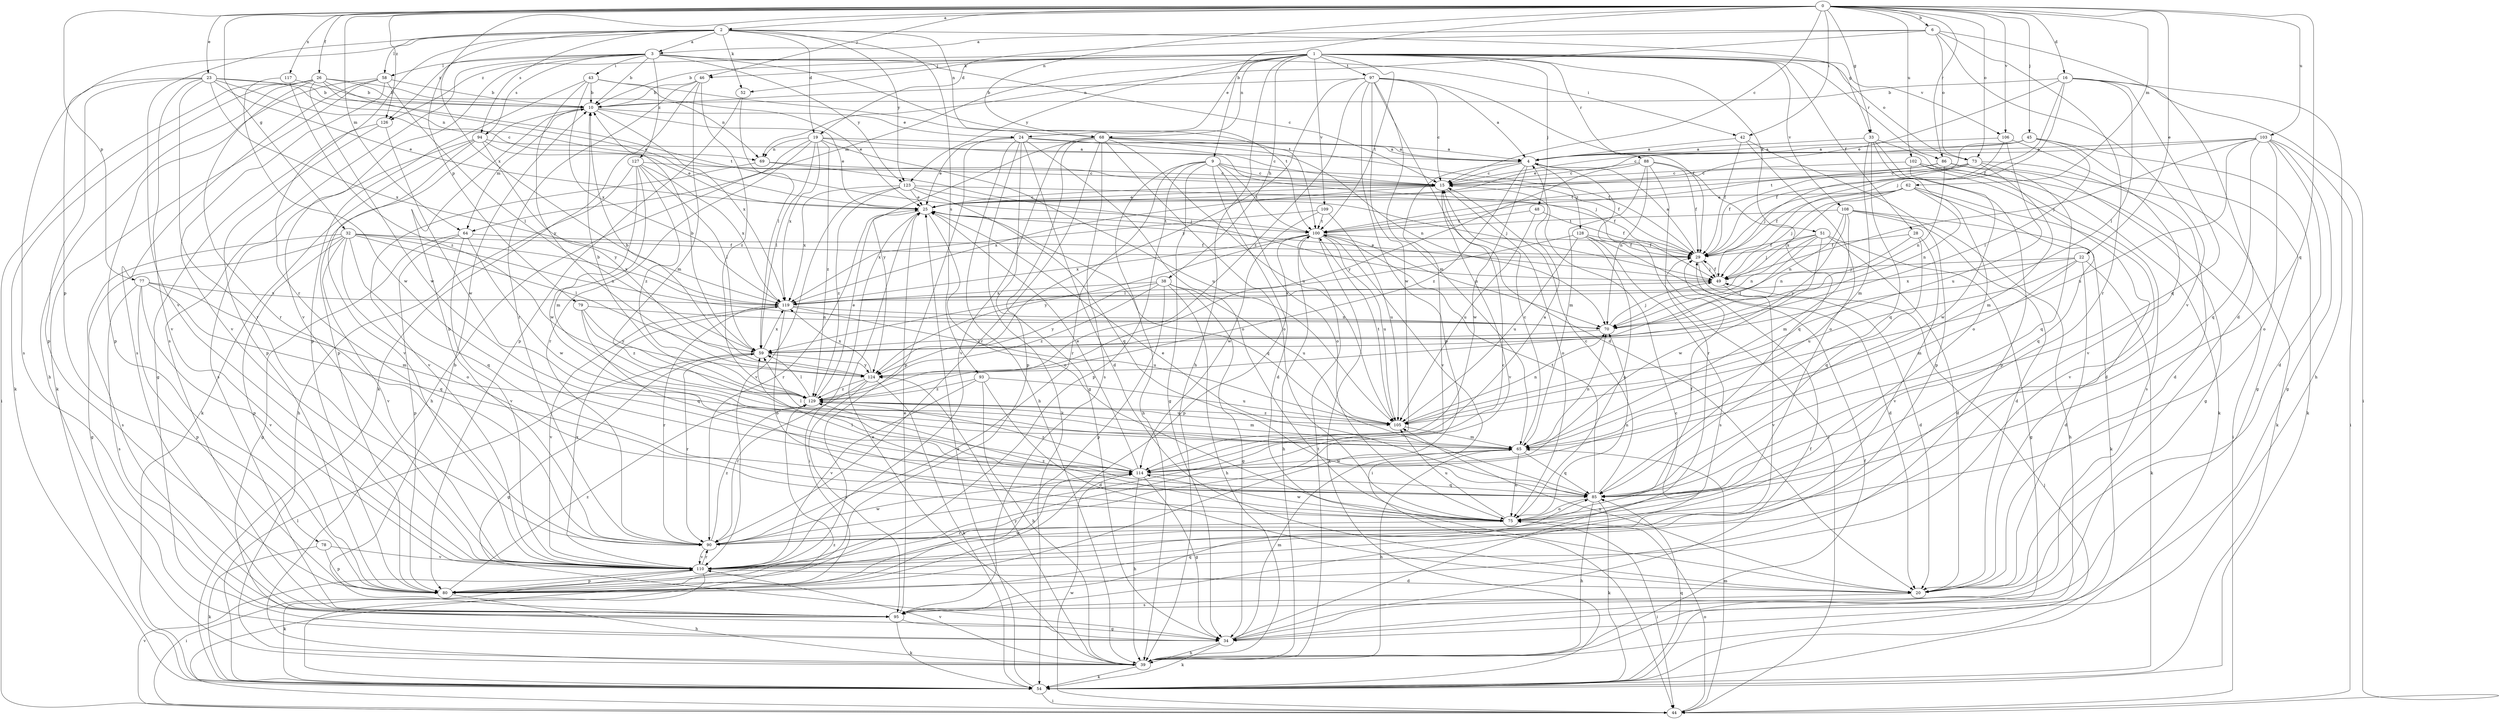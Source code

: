 strict digraph  {
0;
1;
2;
3;
4;
6;
9;
10;
15;
16;
19;
20;
22;
23;
24;
25;
26;
28;
29;
32;
33;
34;
38;
39;
42;
43;
44;
45;
46;
48;
49;
51;
52;
54;
58;
59;
62;
64;
65;
68;
69;
70;
73;
75;
77;
78;
79;
80;
85;
86;
88;
90;
93;
94;
95;
97;
100;
102;
103;
105;
106;
108;
109;
110;
114;
117;
119;
123;
124;
126;
127;
128;
129;
0 -> 2  [label=a];
0 -> 6  [label=b];
0 -> 9  [label=b];
0 -> 15  [label=c];
0 -> 16  [label=d];
0 -> 22  [label=e];
0 -> 23  [label=e];
0 -> 26  [label=f];
0 -> 32  [label=g];
0 -> 33  [label=g];
0 -> 42  [label=i];
0 -> 45  [label=j];
0 -> 46  [label=j];
0 -> 62  [label=m];
0 -> 64  [label=m];
0 -> 68  [label=n];
0 -> 73  [label=o];
0 -> 77  [label=p];
0 -> 85  [label=q];
0 -> 86  [label=r];
0 -> 102  [label=u];
0 -> 103  [label=u];
0 -> 106  [label=v];
0 -> 117  [label=x];
0 -> 119  [label=x];
0 -> 126  [label=z];
1 -> 10  [label=b];
1 -> 24  [label=e];
1 -> 28  [label=f];
1 -> 38  [label=h];
1 -> 39  [label=h];
1 -> 46  [label=j];
1 -> 48  [label=j];
1 -> 51  [label=k];
1 -> 52  [label=k];
1 -> 64  [label=m];
1 -> 68  [label=n];
1 -> 73  [label=o];
1 -> 86  [label=r];
1 -> 88  [label=r];
1 -> 97  [label=t];
1 -> 100  [label=t];
1 -> 106  [label=v];
1 -> 108  [label=v];
1 -> 109  [label=v];
1 -> 123  [label=y];
1 -> 126  [label=z];
2 -> 3  [label=a];
2 -> 19  [label=d];
2 -> 33  [label=g];
2 -> 52  [label=k];
2 -> 58  [label=l];
2 -> 68  [label=n];
2 -> 78  [label=p];
2 -> 79  [label=p];
2 -> 90  [label=r];
2 -> 93  [label=s];
2 -> 94  [label=s];
2 -> 110  [label=v];
2 -> 123  [label=y];
3 -> 10  [label=b];
3 -> 15  [label=c];
3 -> 42  [label=i];
3 -> 43  [label=i];
3 -> 58  [label=l];
3 -> 94  [label=s];
3 -> 95  [label=s];
3 -> 100  [label=t];
3 -> 110  [label=v];
3 -> 123  [label=y];
3 -> 126  [label=z];
3 -> 127  [label=z];
4 -> 15  [label=c];
4 -> 44  [label=i];
4 -> 110  [label=v];
4 -> 114  [label=w];
4 -> 128  [label=z];
4 -> 129  [label=z];
6 -> 3  [label=a];
6 -> 19  [label=d];
6 -> 20  [label=d];
6 -> 69  [label=n];
6 -> 73  [label=o];
6 -> 90  [label=r];
6 -> 110  [label=v];
9 -> 15  [label=c];
9 -> 20  [label=d];
9 -> 29  [label=f];
9 -> 34  [label=g];
9 -> 39  [label=h];
9 -> 75  [label=o];
9 -> 80  [label=p];
9 -> 90  [label=r];
9 -> 100  [label=t];
10 -> 24  [label=e];
10 -> 25  [label=e];
10 -> 64  [label=m];
10 -> 80  [label=p];
10 -> 119  [label=x];
15 -> 25  [label=e];
15 -> 75  [label=o];
15 -> 110  [label=v];
15 -> 119  [label=x];
16 -> 10  [label=b];
16 -> 25  [label=e];
16 -> 29  [label=f];
16 -> 39  [label=h];
16 -> 44  [label=i];
16 -> 49  [label=j];
16 -> 59  [label=l];
16 -> 85  [label=q];
19 -> 4  [label=a];
19 -> 39  [label=h];
19 -> 49  [label=j];
19 -> 59  [label=l];
19 -> 69  [label=n];
19 -> 90  [label=r];
19 -> 105  [label=u];
19 -> 119  [label=x];
19 -> 129  [label=z];
20 -> 95  [label=s];
20 -> 105  [label=u];
22 -> 20  [label=d];
22 -> 49  [label=j];
22 -> 54  [label=k];
22 -> 65  [label=m];
22 -> 105  [label=u];
22 -> 119  [label=x];
23 -> 10  [label=b];
23 -> 15  [label=c];
23 -> 25  [label=e];
23 -> 69  [label=n];
23 -> 80  [label=p];
23 -> 90  [label=r];
23 -> 95  [label=s];
23 -> 110  [label=v];
23 -> 119  [label=x];
24 -> 4  [label=a];
24 -> 15  [label=c];
24 -> 20  [label=d];
24 -> 25  [label=e];
24 -> 34  [label=g];
24 -> 39  [label=h];
24 -> 54  [label=k];
24 -> 75  [label=o];
24 -> 80  [label=p];
25 -> 15  [label=c];
25 -> 44  [label=i];
25 -> 75  [label=o];
25 -> 85  [label=q];
25 -> 90  [label=r];
25 -> 100  [label=t];
26 -> 10  [label=b];
26 -> 25  [label=e];
26 -> 39  [label=h];
26 -> 44  [label=i];
26 -> 54  [label=k];
26 -> 69  [label=n];
26 -> 90  [label=r];
26 -> 100  [label=t];
26 -> 114  [label=w];
28 -> 29  [label=f];
28 -> 70  [label=n];
28 -> 85  [label=q];
28 -> 110  [label=v];
29 -> 4  [label=a];
29 -> 20  [label=d];
29 -> 49  [label=j];
32 -> 29  [label=f];
32 -> 34  [label=g];
32 -> 59  [label=l];
32 -> 70  [label=n];
32 -> 75  [label=o];
32 -> 80  [label=p];
32 -> 85  [label=q];
32 -> 95  [label=s];
32 -> 110  [label=v];
32 -> 119  [label=x];
33 -> 4  [label=a];
33 -> 54  [label=k];
33 -> 65  [label=m];
33 -> 75  [label=o];
33 -> 80  [label=p];
33 -> 85  [label=q];
34 -> 15  [label=c];
34 -> 29  [label=f];
34 -> 39  [label=h];
34 -> 54  [label=k];
34 -> 65  [label=m];
38 -> 34  [label=g];
38 -> 39  [label=h];
38 -> 80  [label=p];
38 -> 105  [label=u];
38 -> 119  [label=x];
38 -> 124  [label=y];
38 -> 129  [label=z];
39 -> 25  [label=e];
39 -> 29  [label=f];
39 -> 54  [label=k];
39 -> 100  [label=t];
39 -> 110  [label=v];
39 -> 124  [label=y];
42 -> 4  [label=a];
42 -> 29  [label=f];
42 -> 75  [label=o];
42 -> 80  [label=p];
43 -> 10  [label=b];
43 -> 25  [label=e];
43 -> 80  [label=p];
43 -> 100  [label=t];
43 -> 119  [label=x];
43 -> 124  [label=y];
44 -> 65  [label=m];
44 -> 75  [label=o];
44 -> 110  [label=v];
44 -> 114  [label=w];
45 -> 4  [label=a];
45 -> 25  [label=e];
45 -> 34  [label=g];
45 -> 54  [label=k];
45 -> 59  [label=l];
45 -> 100  [label=t];
46 -> 10  [label=b];
46 -> 54  [label=k];
46 -> 65  [label=m];
46 -> 90  [label=r];
46 -> 129  [label=z];
48 -> 29  [label=f];
48 -> 100  [label=t];
48 -> 105  [label=u];
49 -> 25  [label=e];
49 -> 29  [label=f];
49 -> 110  [label=v];
49 -> 119  [label=x];
51 -> 20  [label=d];
51 -> 29  [label=f];
51 -> 34  [label=g];
51 -> 49  [label=j];
51 -> 59  [label=l];
51 -> 70  [label=n];
51 -> 114  [label=w];
52 -> 59  [label=l];
52 -> 80  [label=p];
54 -> 25  [label=e];
54 -> 44  [label=i];
54 -> 49  [label=j];
54 -> 59  [label=l];
54 -> 85  [label=q];
54 -> 129  [label=z];
58 -> 10  [label=b];
58 -> 54  [label=k];
58 -> 59  [label=l];
58 -> 80  [label=p];
58 -> 95  [label=s];
58 -> 110  [label=v];
59 -> 10  [label=b];
59 -> 34  [label=g];
59 -> 90  [label=r];
59 -> 119  [label=x];
59 -> 124  [label=y];
62 -> 25  [label=e];
62 -> 29  [label=f];
62 -> 49  [label=j];
62 -> 70  [label=n];
62 -> 85  [label=q];
62 -> 110  [label=v];
62 -> 119  [label=x];
64 -> 29  [label=f];
64 -> 34  [label=g];
64 -> 80  [label=p];
64 -> 110  [label=v];
64 -> 114  [label=w];
65 -> 15  [label=c];
65 -> 39  [label=h];
65 -> 59  [label=l];
65 -> 70  [label=n];
65 -> 75  [label=o];
65 -> 85  [label=q];
65 -> 114  [label=w];
68 -> 4  [label=a];
68 -> 29  [label=f];
68 -> 70  [label=n];
68 -> 75  [label=o];
68 -> 80  [label=p];
68 -> 90  [label=r];
68 -> 95  [label=s];
68 -> 105  [label=u];
68 -> 110  [label=v];
68 -> 124  [label=y];
69 -> 15  [label=c];
69 -> 49  [label=j];
69 -> 110  [label=v];
70 -> 49  [label=j];
70 -> 59  [label=l];
73 -> 15  [label=c];
73 -> 20  [label=d];
73 -> 29  [label=f];
73 -> 49  [label=j];
73 -> 65  [label=m];
73 -> 85  [label=q];
75 -> 29  [label=f];
75 -> 44  [label=i];
75 -> 70  [label=n];
75 -> 90  [label=r];
75 -> 105  [label=u];
75 -> 114  [label=w];
75 -> 129  [label=z];
77 -> 65  [label=m];
77 -> 80  [label=p];
77 -> 85  [label=q];
77 -> 95  [label=s];
77 -> 110  [label=v];
77 -> 119  [label=x];
78 -> 54  [label=k];
78 -> 80  [label=p];
78 -> 110  [label=v];
79 -> 70  [label=n];
79 -> 85  [label=q];
79 -> 124  [label=y];
79 -> 129  [label=z];
80 -> 39  [label=h];
80 -> 114  [label=w];
80 -> 129  [label=z];
85 -> 15  [label=c];
85 -> 25  [label=e];
85 -> 39  [label=h];
85 -> 54  [label=k];
85 -> 59  [label=l];
85 -> 75  [label=o];
85 -> 100  [label=t];
86 -> 15  [label=c];
86 -> 34  [label=g];
86 -> 54  [label=k];
86 -> 70  [label=n];
86 -> 100  [label=t];
88 -> 15  [label=c];
88 -> 29  [label=f];
88 -> 65  [label=m];
88 -> 70  [label=n];
88 -> 85  [label=q];
88 -> 90  [label=r];
88 -> 124  [label=y];
90 -> 10  [label=b];
90 -> 15  [label=c];
90 -> 110  [label=v];
90 -> 114  [label=w];
90 -> 129  [label=z];
93 -> 20  [label=d];
93 -> 39  [label=h];
93 -> 105  [label=u];
93 -> 110  [label=v];
93 -> 129  [label=z];
94 -> 4  [label=a];
94 -> 25  [label=e];
94 -> 54  [label=k];
94 -> 95  [label=s];
94 -> 110  [label=v];
94 -> 124  [label=y];
95 -> 10  [label=b];
95 -> 25  [label=e];
95 -> 34  [label=g];
95 -> 54  [label=k];
95 -> 85  [label=q];
97 -> 4  [label=a];
97 -> 10  [label=b];
97 -> 15  [label=c];
97 -> 20  [label=d];
97 -> 29  [label=f];
97 -> 65  [label=m];
97 -> 80  [label=p];
97 -> 114  [label=w];
97 -> 124  [label=y];
97 -> 129  [label=z];
100 -> 29  [label=f];
100 -> 39  [label=h];
100 -> 44  [label=i];
100 -> 54  [label=k];
100 -> 70  [label=n];
100 -> 80  [label=p];
100 -> 105  [label=u];
100 -> 119  [label=x];
100 -> 124  [label=y];
102 -> 15  [label=c];
102 -> 20  [label=d];
102 -> 44  [label=i];
102 -> 95  [label=s];
102 -> 114  [label=w];
103 -> 4  [label=a];
103 -> 15  [label=c];
103 -> 20  [label=d];
103 -> 34  [label=g];
103 -> 44  [label=i];
103 -> 49  [label=j];
103 -> 75  [label=o];
103 -> 85  [label=q];
103 -> 105  [label=u];
105 -> 65  [label=m];
105 -> 70  [label=n];
105 -> 100  [label=t];
105 -> 129  [label=z];
106 -> 4  [label=a];
106 -> 29  [label=f];
106 -> 105  [label=u];
106 -> 110  [label=v];
108 -> 20  [label=d];
108 -> 39  [label=h];
108 -> 54  [label=k];
108 -> 65  [label=m];
108 -> 70  [label=n];
108 -> 100  [label=t];
108 -> 124  [label=y];
109 -> 100  [label=t];
109 -> 105  [label=u];
109 -> 114  [label=w];
109 -> 119  [label=x];
110 -> 20  [label=d];
110 -> 44  [label=i];
110 -> 54  [label=k];
110 -> 80  [label=p];
110 -> 90  [label=r];
110 -> 119  [label=x];
114 -> 4  [label=a];
114 -> 25  [label=e];
114 -> 34  [label=g];
114 -> 39  [label=h];
114 -> 85  [label=q];
114 -> 129  [label=z];
117 -> 10  [label=b];
117 -> 114  [label=w];
117 -> 129  [label=z];
119 -> 70  [label=n];
119 -> 75  [label=o];
119 -> 90  [label=r];
119 -> 105  [label=u];
119 -> 110  [label=v];
123 -> 25  [label=e];
123 -> 29  [label=f];
123 -> 49  [label=j];
123 -> 85  [label=q];
123 -> 110  [label=v];
123 -> 119  [label=x];
123 -> 129  [label=z];
124 -> 10  [label=b];
124 -> 54  [label=k];
124 -> 90  [label=r];
124 -> 95  [label=s];
124 -> 119  [label=x];
124 -> 129  [label=z];
126 -> 34  [label=g];
126 -> 80  [label=p];
126 -> 114  [label=w];
127 -> 15  [label=c];
127 -> 39  [label=h];
127 -> 59  [label=l];
127 -> 65  [label=m];
127 -> 114  [label=w];
127 -> 119  [label=x];
127 -> 129  [label=z];
128 -> 20  [label=d];
128 -> 29  [label=f];
128 -> 59  [label=l];
128 -> 75  [label=o];
128 -> 95  [label=s];
128 -> 105  [label=u];
129 -> 10  [label=b];
129 -> 25  [label=e];
129 -> 59  [label=l];
129 -> 65  [label=m];
129 -> 105  [label=u];
}
